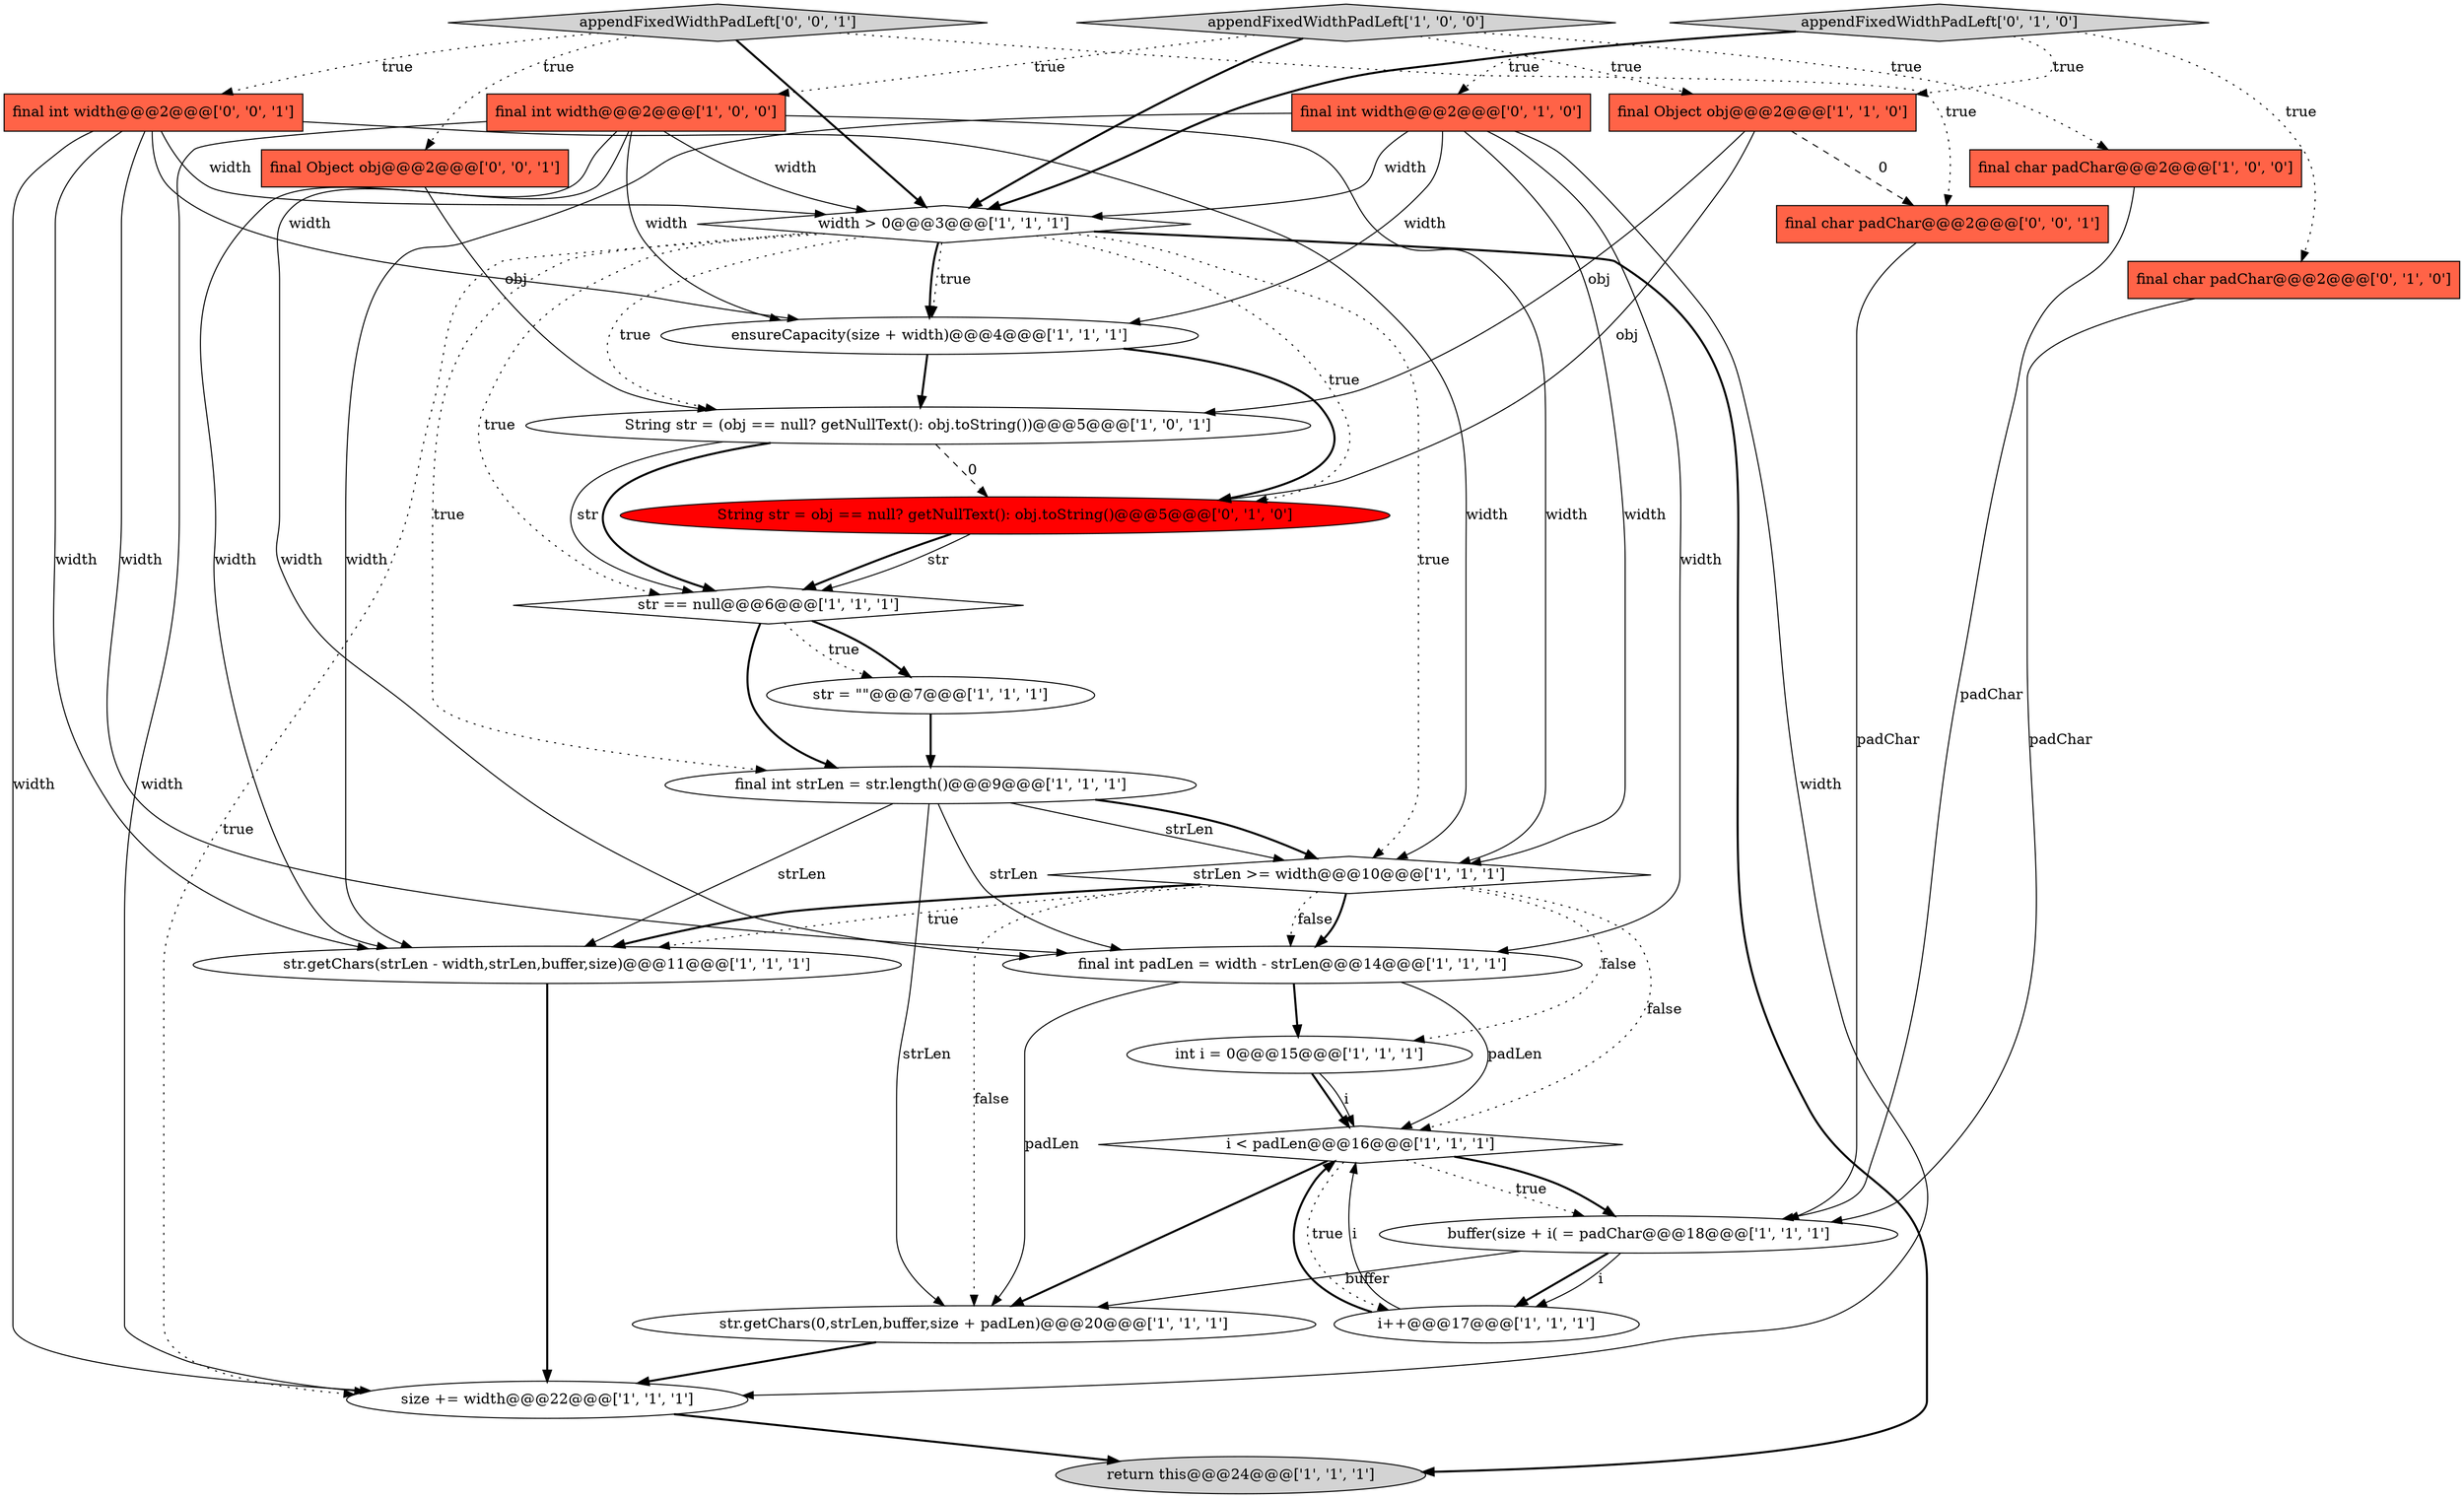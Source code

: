 digraph {
5 [style = filled, label = "int i = 0@@@15@@@['1', '1', '1']", fillcolor = white, shape = ellipse image = "AAA0AAABBB1BBB"];
16 [style = filled, label = "str == null@@@6@@@['1', '1', '1']", fillcolor = white, shape = diamond image = "AAA0AAABBB1BBB"];
3 [style = filled, label = "final int width@@@2@@@['1', '0', '0']", fillcolor = tomato, shape = box image = "AAA0AAABBB1BBB"];
20 [style = filled, label = "String str = obj == null? getNullText(): obj.toString()@@@5@@@['0', '1', '0']", fillcolor = red, shape = ellipse image = "AAA1AAABBB2BBB"];
9 [style = filled, label = "final Object obj@@@2@@@['1', '1', '0']", fillcolor = tomato, shape = box image = "AAA0AAABBB1BBB"];
7 [style = filled, label = "final char padChar@@@2@@@['1', '0', '0']", fillcolor = tomato, shape = box image = "AAA0AAABBB1BBB"];
22 [style = filled, label = "appendFixedWidthPadLeft['0', '1', '0']", fillcolor = lightgray, shape = diamond image = "AAA0AAABBB2BBB"];
17 [style = filled, label = "str.getChars(strLen - width,strLen,buffer,size)@@@11@@@['1', '1', '1']", fillcolor = white, shape = ellipse image = "AAA0AAABBB1BBB"];
23 [style = filled, label = "final char padChar@@@2@@@['0', '1', '0']", fillcolor = tomato, shape = box image = "AAA0AAABBB2BBB"];
11 [style = filled, label = "final int strLen = str.length()@@@9@@@['1', '1', '1']", fillcolor = white, shape = ellipse image = "AAA0AAABBB1BBB"];
26 [style = filled, label = "final Object obj@@@2@@@['0', '0', '1']", fillcolor = tomato, shape = box image = "AAA0AAABBB3BBB"];
2 [style = filled, label = "strLen >= width@@@10@@@['1', '1', '1']", fillcolor = white, shape = diamond image = "AAA0AAABBB1BBB"];
19 [style = filled, label = "return this@@@24@@@['1', '1', '1']", fillcolor = lightgray, shape = ellipse image = "AAA0AAABBB1BBB"];
14 [style = filled, label = "size += width@@@22@@@['1', '1', '1']", fillcolor = white, shape = ellipse image = "AAA0AAABBB1BBB"];
0 [style = filled, label = "str.getChars(0,strLen,buffer,size + padLen)@@@20@@@['1', '1', '1']", fillcolor = white, shape = ellipse image = "AAA0AAABBB1BBB"];
25 [style = filled, label = "appendFixedWidthPadLeft['0', '0', '1']", fillcolor = lightgray, shape = diamond image = "AAA0AAABBB3BBB"];
27 [style = filled, label = "final char padChar@@@2@@@['0', '0', '1']", fillcolor = tomato, shape = box image = "AAA0AAABBB3BBB"];
8 [style = filled, label = "buffer(size + i( = padChar@@@18@@@['1', '1', '1']", fillcolor = white, shape = ellipse image = "AAA0AAABBB1BBB"];
18 [style = filled, label = "i++@@@17@@@['1', '1', '1']", fillcolor = white, shape = ellipse image = "AAA0AAABBB1BBB"];
21 [style = filled, label = "final int width@@@2@@@['0', '1', '0']", fillcolor = tomato, shape = box image = "AAA0AAABBB2BBB"];
13 [style = filled, label = "str = \"\"@@@7@@@['1', '1', '1']", fillcolor = white, shape = ellipse image = "AAA0AAABBB1BBB"];
1 [style = filled, label = "ensureCapacity(size + width)@@@4@@@['1', '1', '1']", fillcolor = white, shape = ellipse image = "AAA0AAABBB1BBB"];
6 [style = filled, label = "appendFixedWidthPadLeft['1', '0', '0']", fillcolor = lightgray, shape = diamond image = "AAA0AAABBB1BBB"];
24 [style = filled, label = "final int width@@@2@@@['0', '0', '1']", fillcolor = tomato, shape = box image = "AAA0AAABBB3BBB"];
10 [style = filled, label = "i < padLen@@@16@@@['1', '1', '1']", fillcolor = white, shape = diamond image = "AAA0AAABBB1BBB"];
15 [style = filled, label = "String str = (obj == null? getNullText(): obj.toString())@@@5@@@['1', '0', '1']", fillcolor = white, shape = ellipse image = "AAA0AAABBB1BBB"];
12 [style = filled, label = "final int padLen = width - strLen@@@14@@@['1', '1', '1']", fillcolor = white, shape = ellipse image = "AAA0AAABBB1BBB"];
4 [style = filled, label = "width > 0@@@3@@@['1', '1', '1']", fillcolor = white, shape = diamond image = "AAA0AAABBB1BBB"];
10->8 [style = dotted, label="true"];
12->5 [style = bold, label=""];
16->13 [style = dotted, label="true"];
11->12 [style = solid, label="strLen"];
4->1 [style = dotted, label="true"];
18->10 [style = solid, label="i"];
11->0 [style = solid, label="strLen"];
1->20 [style = bold, label=""];
9->27 [style = dashed, label="0"];
3->17 [style = solid, label="width"];
2->0 [style = dotted, label="false"];
21->1 [style = solid, label="width"];
22->4 [style = bold, label=""];
0->14 [style = bold, label=""];
11->17 [style = solid, label="strLen"];
3->2 [style = solid, label="width"];
20->16 [style = bold, label=""];
10->8 [style = bold, label=""];
17->14 [style = bold, label=""];
24->12 [style = solid, label="width"];
2->5 [style = dotted, label="false"];
6->3 [style = dotted, label="true"];
24->14 [style = solid, label="width"];
24->1 [style = solid, label="width"];
10->18 [style = dotted, label="true"];
5->10 [style = bold, label=""];
3->1 [style = solid, label="width"];
22->23 [style = dotted, label="true"];
8->18 [style = bold, label=""];
4->19 [style = bold, label=""];
8->0 [style = solid, label="buffer"];
13->11 [style = bold, label=""];
6->4 [style = bold, label=""];
2->12 [style = dotted, label="false"];
10->0 [style = bold, label=""];
21->2 [style = solid, label="width"];
6->7 [style = dotted, label="true"];
22->9 [style = dotted, label="true"];
5->10 [style = solid, label="i"];
20->16 [style = solid, label="str"];
25->26 [style = dotted, label="true"];
4->2 [style = dotted, label="true"];
2->17 [style = bold, label=""];
22->21 [style = dotted, label="true"];
21->17 [style = solid, label="width"];
24->4 [style = solid, label="width"];
16->13 [style = bold, label=""];
15->20 [style = dashed, label="0"];
3->4 [style = solid, label="width"];
11->2 [style = solid, label="strLen"];
24->17 [style = solid, label="width"];
4->11 [style = dotted, label="true"];
25->24 [style = dotted, label="true"];
14->19 [style = bold, label=""];
21->4 [style = solid, label="width"];
4->15 [style = dotted, label="true"];
2->10 [style = dotted, label="false"];
26->15 [style = solid, label="obj"];
12->0 [style = solid, label="padLen"];
18->10 [style = bold, label=""];
6->9 [style = dotted, label="true"];
3->12 [style = solid, label="width"];
9->20 [style = solid, label="obj"];
4->1 [style = bold, label=""];
27->8 [style = solid, label="padChar"];
24->2 [style = solid, label="width"];
21->14 [style = solid, label="width"];
16->11 [style = bold, label=""];
8->18 [style = solid, label="i"];
1->15 [style = bold, label=""];
2->17 [style = dotted, label="true"];
4->20 [style = dotted, label="true"];
25->4 [style = bold, label=""];
4->14 [style = dotted, label="true"];
15->16 [style = bold, label=""];
11->2 [style = bold, label=""];
2->12 [style = bold, label=""];
23->8 [style = solid, label="padChar"];
7->8 [style = solid, label="padChar"];
9->15 [style = solid, label="obj"];
3->14 [style = solid, label="width"];
21->12 [style = solid, label="width"];
4->16 [style = dotted, label="true"];
25->27 [style = dotted, label="true"];
12->10 [style = solid, label="padLen"];
15->16 [style = solid, label="str"];
}

